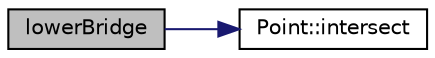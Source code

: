 digraph "lowerBridge"
{
  edge [fontname="Helvetica",fontsize="10",labelfontname="Helvetica",labelfontsize="10"];
  node [fontname="Helvetica",fontsize="10",shape=record];
  rankdir="LR";
  Node17 [label="lowerBridge",height=0.2,width=0.4,color="black", fillcolor="grey75", style="filled", fontcolor="black"];
  Node17 -> Node18 [color="midnightblue",fontsize="10",style="solid",fontname="Helvetica"];
  Node18 [label="Point::intersect",height=0.2,width=0.4,color="black", fillcolor="white", style="filled",URL="$d0/d69/class_point.html#a1d8545b389dc6e4d16fc7e6e03fbb456"];
}

